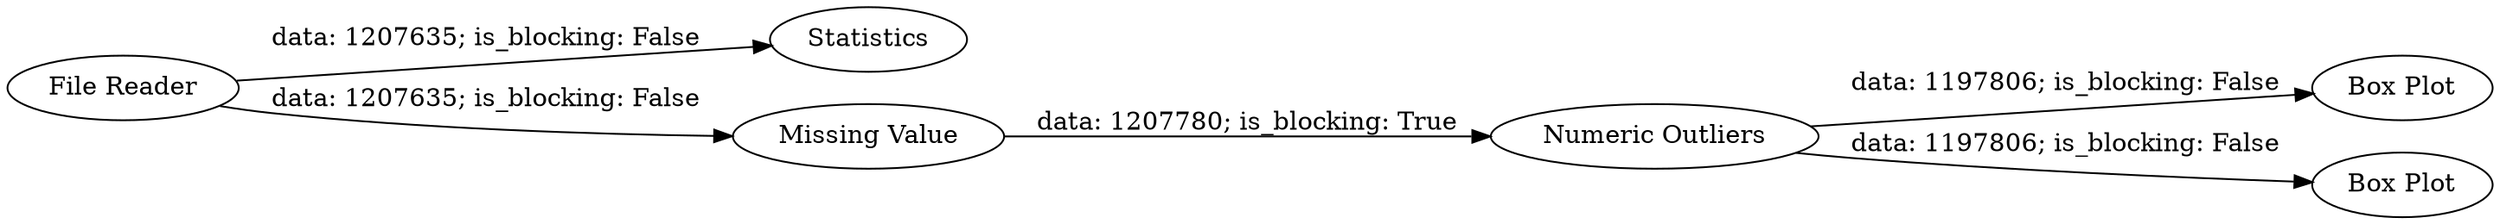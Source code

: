 digraph {
	"476511179006498192_2" [label=Statistics]
	"476511179006498192_3" [label="Missing Value"]
	"476511179006498192_5" [label="Numeric Outliers"]
	"476511179006498192_6" [label="Box Plot"]
	"476511179006498192_4" [label="Box Plot"]
	"476511179006498192_1" [label="File Reader"]
	"476511179006498192_5" -> "476511179006498192_6" [label="data: 1197806; is_blocking: False"]
	"476511179006498192_1" -> "476511179006498192_2" [label="data: 1207635; is_blocking: False"]
	"476511179006498192_3" -> "476511179006498192_5" [label="data: 1207780; is_blocking: True"]
	"476511179006498192_5" -> "476511179006498192_4" [label="data: 1197806; is_blocking: False"]
	"476511179006498192_1" -> "476511179006498192_3" [label="data: 1207635; is_blocking: False"]
	rankdir=LR
}
